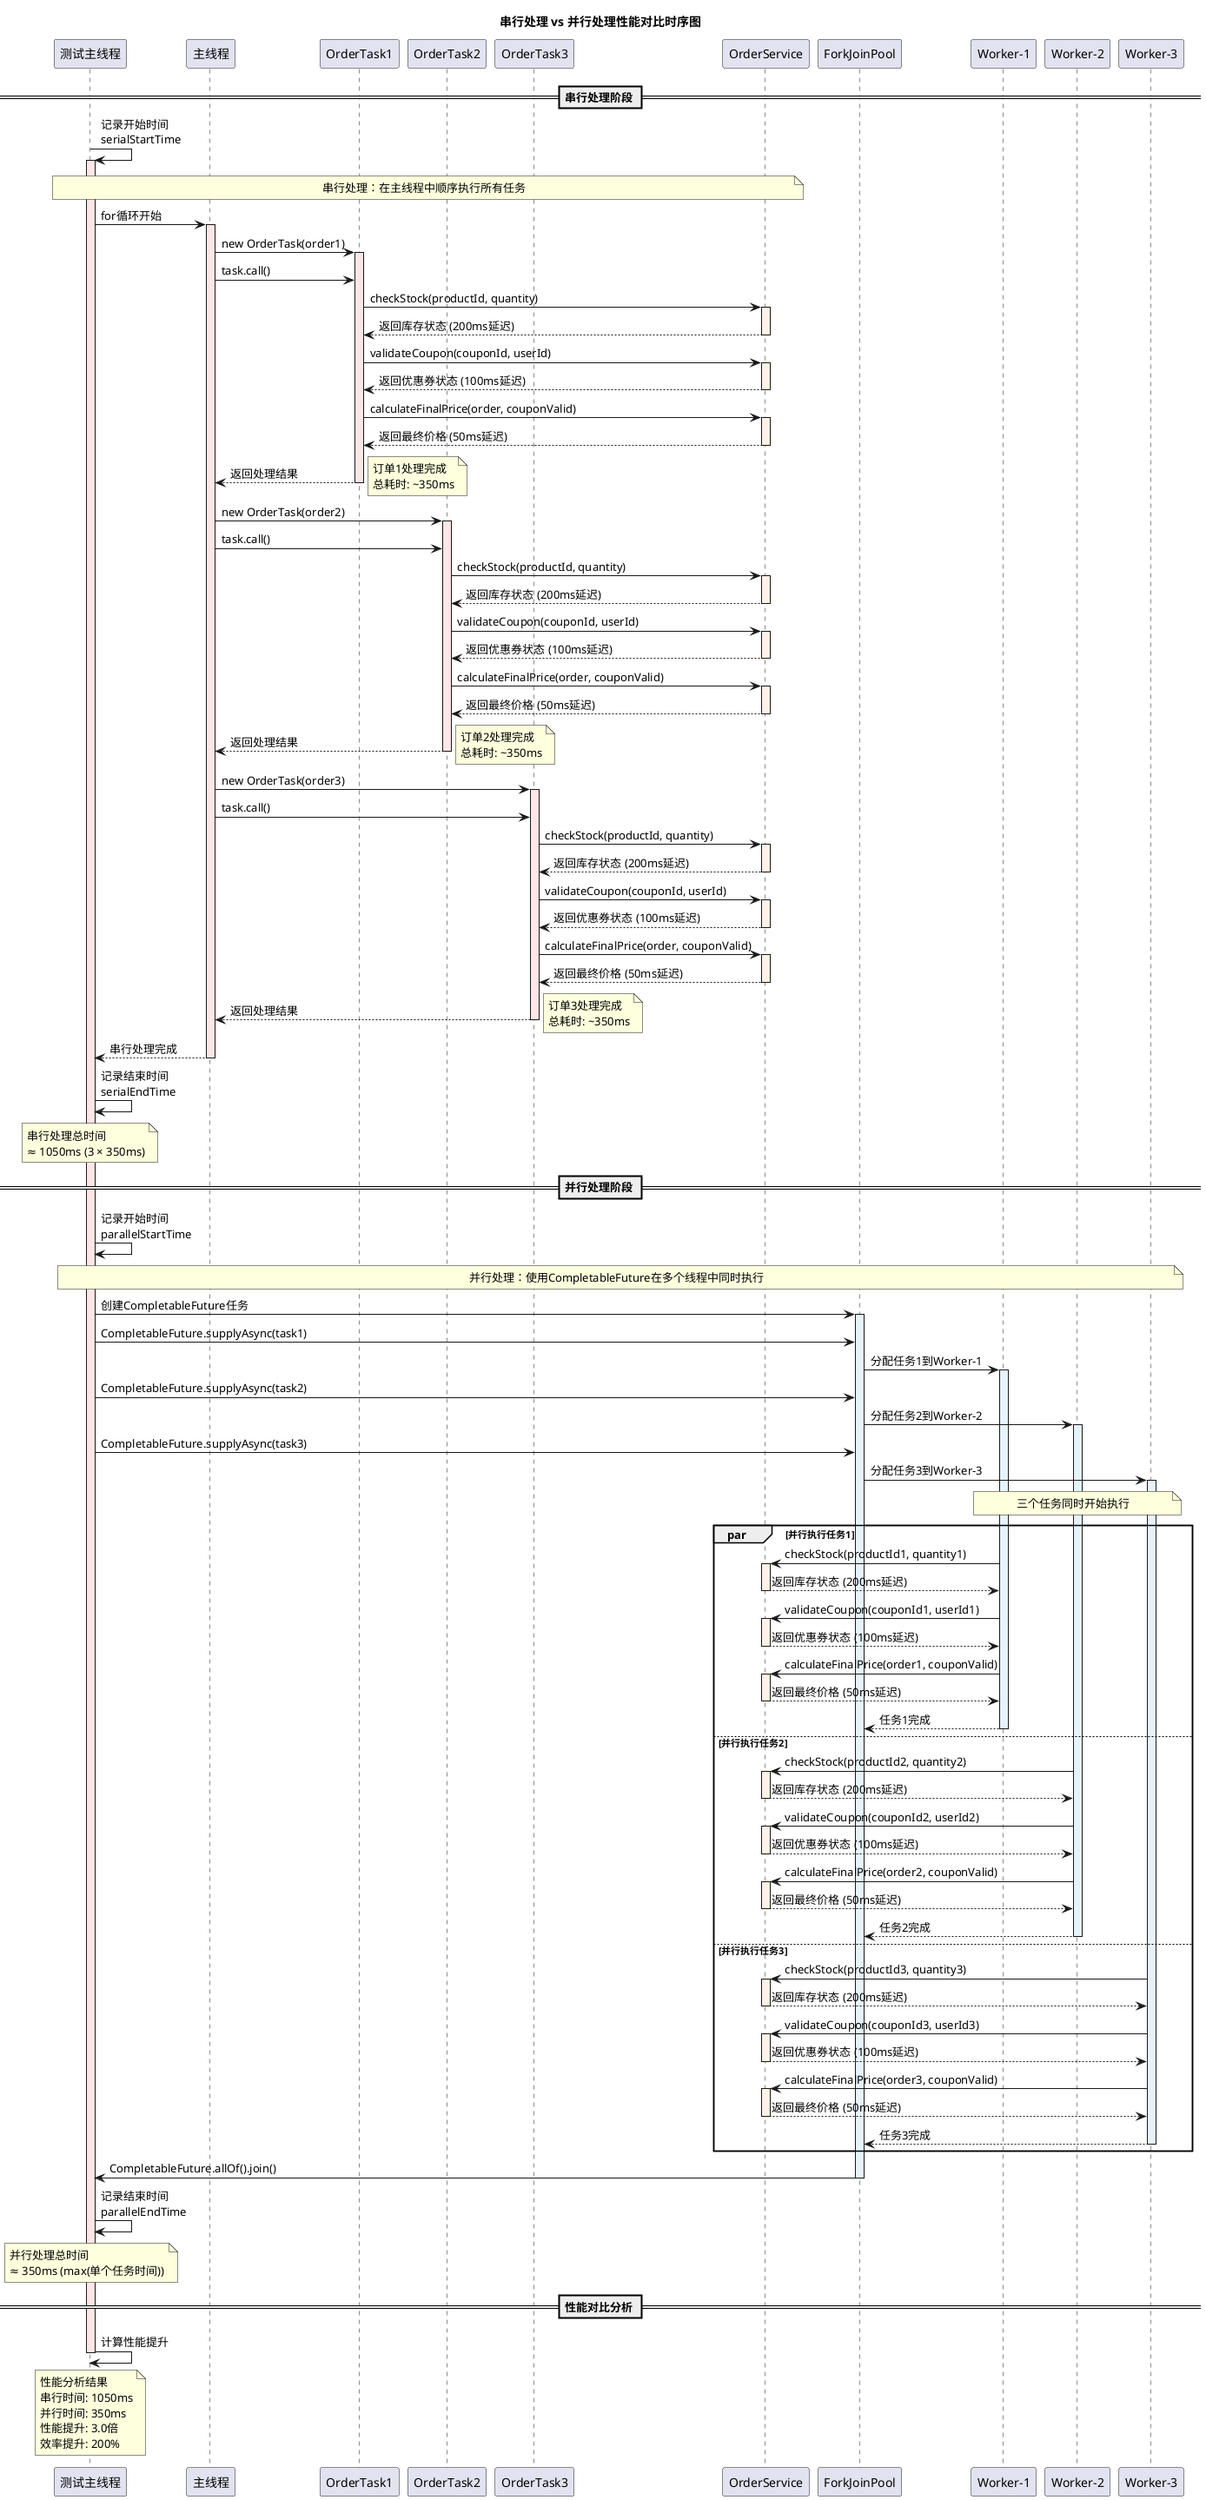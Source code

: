 @startuml 串行处理vs并行处理时序图

title 串行处理 vs 并行处理性能对比时序图

!define SERIAL_COLOR #FFE6E6
!define PARALLEL_COLOR #E6F3FF
!define SUCCESS_COLOR #E6FFE6
!define PROCESS_COLOR #FFF2E6

participant "测试主线程" as TestMain
participant "主线程" as MainThread
participant "OrderTask1" as Task1
participant "OrderTask2" as Task2
participant "OrderTask3" as Task3
participant "OrderService" as Service
participant "ForkJoinPool" as Pool
participant "Worker-1" as W1
participant "Worker-2" as W2
participant "Worker-3" as W3

== 串行处理阶段 ==

TestMain -> TestMain: 记录开始时间\nserialStartTime
activate TestMain SERIAL_COLOR

note over TestMain, Service: 串行处理：在主线程中顺序执行所有任务

TestMain -> MainThread: for循环开始
activate MainThread SERIAL_COLOR

MainThread -> Task1: new OrderTask(order1)
activate Task1 SERIAL_COLOR
MainThread -> Task1: task.call()
Task1 -> Service: checkStock(productId, quantity)
activate Service PROCESS_COLOR
Service --> Task1: 返回库存状态 (200ms延迟)
deactivate Service

Task1 -> Service: validateCoupon(couponId, userId)
activate Service PROCESS_COLOR
Service --> Task1: 返回优惠券状态 (100ms延迟)
deactivate Service

Task1 -> Service: calculateFinalPrice(order, couponValid)
activate Service PROCESS_COLOR
Service --> Task1: 返回最终价格 (50ms延迟)
deactivate Service

Task1 --> MainThread: 返回处理结果
deactivate Task1
note right: 订单1处理完成\n总耗时: ~350ms

MainThread -> Task2: new OrderTask(order2)
activate Task2 SERIAL_COLOR
MainThread -> Task2: task.call()
Task2 -> Service: checkStock(productId, quantity)
activate Service PROCESS_COLOR
Service --> Task2: 返回库存状态 (200ms延迟)
deactivate Service

Task2 -> Service: validateCoupon(couponId, userId)
activate Service PROCESS_COLOR
Service --> Task2: 返回优惠券状态 (100ms延迟)
deactivate Service

Task2 -> Service: calculateFinalPrice(order, couponValid)
activate Service PROCESS_COLOR
Service --> Task2: 返回最终价格 (50ms延迟)
deactivate Service

Task2 --> MainThread: 返回处理结果
deactivate Task2
note right: 订单2处理完成\n总耗时: ~350ms

MainThread -> Task3: new OrderTask(order3)
activate Task3 SERIAL_COLOR
MainThread -> Task3: task.call()
Task3 -> Service: checkStock(productId, quantity)
activate Service PROCESS_COLOR
Service --> Task3: 返回库存状态 (200ms延迟)
deactivate Service

Task3 -> Service: validateCoupon(couponId, userId)
activate Service PROCESS_COLOR
Service --> Task3: 返回优惠券状态 (100ms延迟)
deactivate Service

Task3 -> Service: calculateFinalPrice(order, couponValid)
activate Service PROCESS_COLOR
Service --> Task3: 返回最终价格 (50ms延迟)
deactivate Service

Task3 --> MainThread: 返回处理结果
deactivate Task3
note right: 订单3处理完成\n总耗时: ~350ms

MainThread --> TestMain: 串行处理完成
deactivate MainThread

TestMain -> TestMain: 记录结束时间\nserialEndTime
note over TestMain: 串行处理总时间\n≈ 1050ms (3 × 350ms)

== 并行处理阶段 ==

TestMain -> TestMain: 记录开始时间\nparallelStartTime

note over TestMain, W3: 并行处理：使用CompletableFuture在多个线程中同时执行

TestMain -> Pool: 创建CompletableFuture任务
activate Pool PARALLEL_COLOR

TestMain -> Pool: CompletableFuture.supplyAsync(task1)
Pool -> W1: 分配任务1到Worker-1
activate W1 PARALLEL_COLOR

TestMain -> Pool: CompletableFuture.supplyAsync(task2)
Pool -> W2: 分配任务2到Worker-2
activate W2 PARALLEL_COLOR

TestMain -> Pool: CompletableFuture.supplyAsync(task3)
Pool -> W3: 分配任务3到Worker-3
activate W3 PARALLEL_COLOR

note over W1, W3: 三个任务同时开始执行

par 并行执行任务1
    W1 -> Service: checkStock(productId1, quantity1)
    activate Service PROCESS_COLOR
    Service --> W1: 返回库存状态 (200ms延迟)
    deactivate Service
    
    W1 -> Service: validateCoupon(couponId1, userId1)
    activate Service PROCESS_COLOR
    Service --> W1: 返回优惠券状态 (100ms延迟)
    deactivate Service
    
    W1 -> Service: calculateFinalPrice(order1, couponValid)
    activate Service PROCESS_COLOR
    Service --> W1: 返回最终价格 (50ms延迟)
    deactivate Service
    
    W1 --> Pool: 任务1完成
    deactivate W1

else 并行执行任务2
    W2 -> Service: checkStock(productId2, quantity2)
    activate Service PROCESS_COLOR
    Service --> W2: 返回库存状态 (200ms延迟)
    deactivate Service
    
    W2 -> Service: validateCoupon(couponId2, userId2)
    activate Service PROCESS_COLOR
    Service --> W2: 返回优惠券状态 (100ms延迟)
    deactivate Service
    
    W2 -> Service: calculateFinalPrice(order2, couponValid)
    activate Service PROCESS_COLOR
    Service --> W2: 返回最终价格 (50ms延迟)
    deactivate Service
    
    W2 --> Pool: 任务2完成
    deactivate W2

else 并行执行任务3
    W3 -> Service: checkStock(productId3, quantity3)
    activate Service PROCESS_COLOR
    Service --> W3: 返回库存状态 (200ms延迟)
    deactivate Service
    
    W3 -> Service: validateCoupon(couponId3, userId3)
    activate Service PROCESS_COLOR
    Service --> W3: 返回优惠券状态 (100ms延迟)
    deactivate Service
    
    W3 -> Service: calculateFinalPrice(order3, couponValid)
    activate Service PROCESS_COLOR
    Service --> W3: 返回最终价格 (50ms延迟)
    deactivate Service
    
    W3 --> Pool: 任务3完成
    deactivate W3
end

Pool -> TestMain: CompletableFuture.allOf().join()
deactivate Pool

TestMain -> TestMain: 记录结束时间\nparallelEndTime
note over TestMain: 并行处理总时间\n≈ 350ms (max(单个任务时间))

== 性能对比分析 ==

TestMain -> TestMain: 计算性能提升
note over TestMain: 性能分析结果\n串行时间: 1050ms\n并行时间: 350ms\n性能提升: 3.0倍\n效率提升: 200%

deactivate TestMain

@enduml
